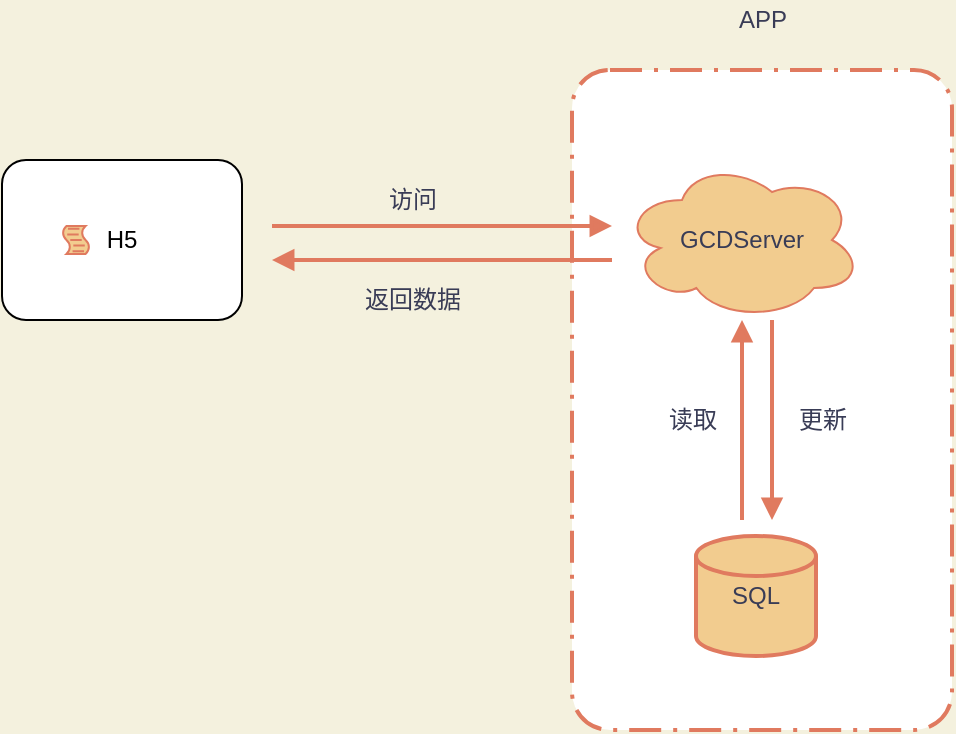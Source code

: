 <mxfile version="13.4.2" type="github">
  <diagram id="wFE0QG_FPsp0jaGvCLVb" name="Page-1">
    <mxGraphModel dx="1115" dy="664" grid="1" gridSize="10" guides="1" tooltips="1" connect="1" arrows="1" fold="1" page="1" pageScale="1" pageWidth="850" pageHeight="1100" background="#F4F1DE" math="0" shadow="0">
      <root>
        <mxCell id="0" />
        <mxCell id="1" parent="0" />
        <mxCell id="rIsaSetzcGKkSw1Xbkjf-7" value="" style="rounded=1;arcSize=10;dashed=1;strokeColor=#E07A5F;dashPattern=8 3 1 3;strokeWidth=2;fontColor=#393C56;fillColor=#FFFFFF;" vertex="1" parent="1">
          <mxGeometry x="470" y="385" width="190" height="330" as="geometry" />
        </mxCell>
        <mxCell id="rIsaSetzcGKkSw1Xbkjf-3" value="SQL" style="strokeWidth=2;html=1;shape=mxgraph.flowchart.database;whiteSpace=wrap;fillColor=#F2CC8F;strokeColor=#E07A5F;fontColor=#393C56;" vertex="1" parent="1">
          <mxGeometry x="532" y="618" width="60" height="60" as="geometry" />
        </mxCell>
        <mxCell id="rIsaSetzcGKkSw1Xbkjf-4" value="GCDServer" style="ellipse;shape=cloud;whiteSpace=wrap;html=1;fillColor=#F2CC8F;strokeColor=#E07A5F;fontColor=#393C56;" vertex="1" parent="1">
          <mxGeometry x="495" y="430" width="120" height="80" as="geometry" />
        </mxCell>
        <mxCell id="rIsaSetzcGKkSw1Xbkjf-5" value="H5" style="shape=ext;rounded=1;html=1;whiteSpace=wrap;" vertex="1" parent="1">
          <mxGeometry x="185" y="430" width="120" height="80" as="geometry" />
        </mxCell>
        <mxCell id="rIsaSetzcGKkSw1Xbkjf-6" value="" style="shape=mxgraph.bpmn.script_task;html=1;outlineConnect=0;fillColor=#F2CC8F;strokeColor=#E07A5F;fontColor=#393C56;" vertex="1" parent="1">
          <mxGeometry x="215" y="463" width="14" height="14" as="geometry" />
        </mxCell>
        <mxCell id="2" value="访问" style="text;html=1;align=center;verticalAlign=middle;resizable=0;points=[];autosize=1;fontColor=#393C56;" vertex="1" parent="1">
          <mxGeometry x="370" y="440" width="40" height="20" as="geometry" />
        </mxCell>
        <mxCell id="rIsaSetzcGKkSw1Xbkjf-11" value="返回数据" style="text;html=1;align=center;verticalAlign=middle;resizable=0;points=[];autosize=1;fontColor=#393C56;" vertex="1" parent="1">
          <mxGeometry x="360" y="490" width="60" height="20" as="geometry" />
        </mxCell>
        <mxCell id="rIsaSetzcGKkSw1Xbkjf-17" value="" style="endArrow=block;endFill=1;endSize=6;html=1;jumpStyle=gap;strokeWidth=2;labelBackgroundColor=#F4F1DE;strokeColor=#E07A5F;fontColor=#393C56;" edge="1" parent="1">
          <mxGeometry width="100" relative="1" as="geometry">
            <mxPoint x="320" y="463" as="sourcePoint" />
            <mxPoint x="490" y="463" as="targetPoint" />
          </mxGeometry>
        </mxCell>
        <mxCell id="rIsaSetzcGKkSw1Xbkjf-19" value="" style="endArrow=block;endFill=1;endSize=6;html=1;strokeWidth=2;exitX=0.625;exitY=1;exitDx=0;exitDy=0;exitPerimeter=0;labelBackgroundColor=#F4F1DE;strokeColor=#E07A5F;fontColor=#393C56;" edge="1" parent="1" source="rIsaSetzcGKkSw1Xbkjf-4">
          <mxGeometry width="100" relative="1" as="geometry">
            <mxPoint x="330" y="610" as="sourcePoint" />
            <mxPoint x="570" y="610" as="targetPoint" />
          </mxGeometry>
        </mxCell>
        <mxCell id="rIsaSetzcGKkSw1Xbkjf-20" value="更新" style="text;html=1;align=center;verticalAlign=middle;resizable=0;points=[];autosize=1;fontColor=#393C56;" vertex="1" parent="1">
          <mxGeometry x="575" y="550" width="40" height="20" as="geometry" />
        </mxCell>
        <mxCell id="rIsaSetzcGKkSw1Xbkjf-21" value="" style="endArrow=block;endFill=1;endSize=6;html=1;strokeWidth=2;labelBackgroundColor=#F4F1DE;strokeColor=#E07A5F;fontColor=#393C56;" edge="1" parent="1" target="rIsaSetzcGKkSw1Xbkjf-4">
          <mxGeometry width="100" relative="1" as="geometry">
            <mxPoint x="555" y="610" as="sourcePoint" />
            <mxPoint x="470" y="590" as="targetPoint" />
          </mxGeometry>
        </mxCell>
        <mxCell id="rIsaSetzcGKkSw1Xbkjf-22" value="读取" style="text;html=1;align=center;verticalAlign=middle;resizable=0;points=[];autosize=1;fontColor=#393C56;" vertex="1" parent="1">
          <mxGeometry x="510" y="550" width="40" height="20" as="geometry" />
        </mxCell>
        <mxCell id="rIsaSetzcGKkSw1Xbkjf-23" value="" style="endArrow=block;endFill=1;endSize=6;html=1;strokeWidth=2;labelBackgroundColor=#F4F1DE;strokeColor=#E07A5F;fontColor=#393C56;" edge="1" parent="1">
          <mxGeometry width="100" relative="1" as="geometry">
            <mxPoint x="490" y="480" as="sourcePoint" />
            <mxPoint x="320" y="480" as="targetPoint" />
          </mxGeometry>
        </mxCell>
        <mxCell id="rIsaSetzcGKkSw1Xbkjf-24" value="APP" style="text;html=1;align=center;verticalAlign=middle;resizable=0;points=[];autosize=1;fontColor=#393C56;" vertex="1" parent="1">
          <mxGeometry x="545" y="350" width="40" height="20" as="geometry" />
        </mxCell>
      </root>
    </mxGraphModel>
  </diagram>
</mxfile>
